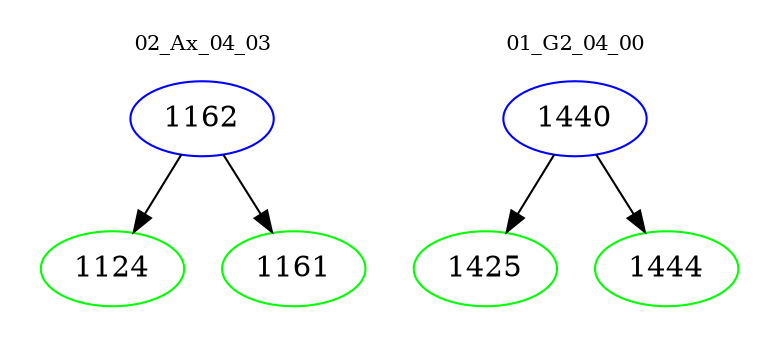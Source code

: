 digraph{
subgraph cluster_0 {
color = white
label = "02_Ax_04_03";
fontsize=10;
T0_1162 [label="1162", color="blue"]
T0_1162 -> T0_1124 [color="black"]
T0_1124 [label="1124", color="green"]
T0_1162 -> T0_1161 [color="black"]
T0_1161 [label="1161", color="green"]
}
subgraph cluster_1 {
color = white
label = "01_G2_04_00";
fontsize=10;
T1_1440 [label="1440", color="blue"]
T1_1440 -> T1_1425 [color="black"]
T1_1425 [label="1425", color="green"]
T1_1440 -> T1_1444 [color="black"]
T1_1444 [label="1444", color="green"]
}
}

